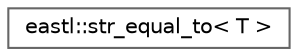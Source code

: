 digraph "类继承关系图"
{
 // LATEX_PDF_SIZE
  bgcolor="transparent";
  edge [fontname=Helvetica,fontsize=10,labelfontname=Helvetica,labelfontsize=10];
  node [fontname=Helvetica,fontsize=10,shape=box,height=0.2,width=0.4];
  rankdir="LR";
  Node0 [id="Node000000",label="eastl::str_equal_to\< T \>",height=0.2,width=0.4,color="grey40", fillcolor="white", style="filled",URL="$structeastl_1_1str__equal__to.html",tooltip=" "];
}

